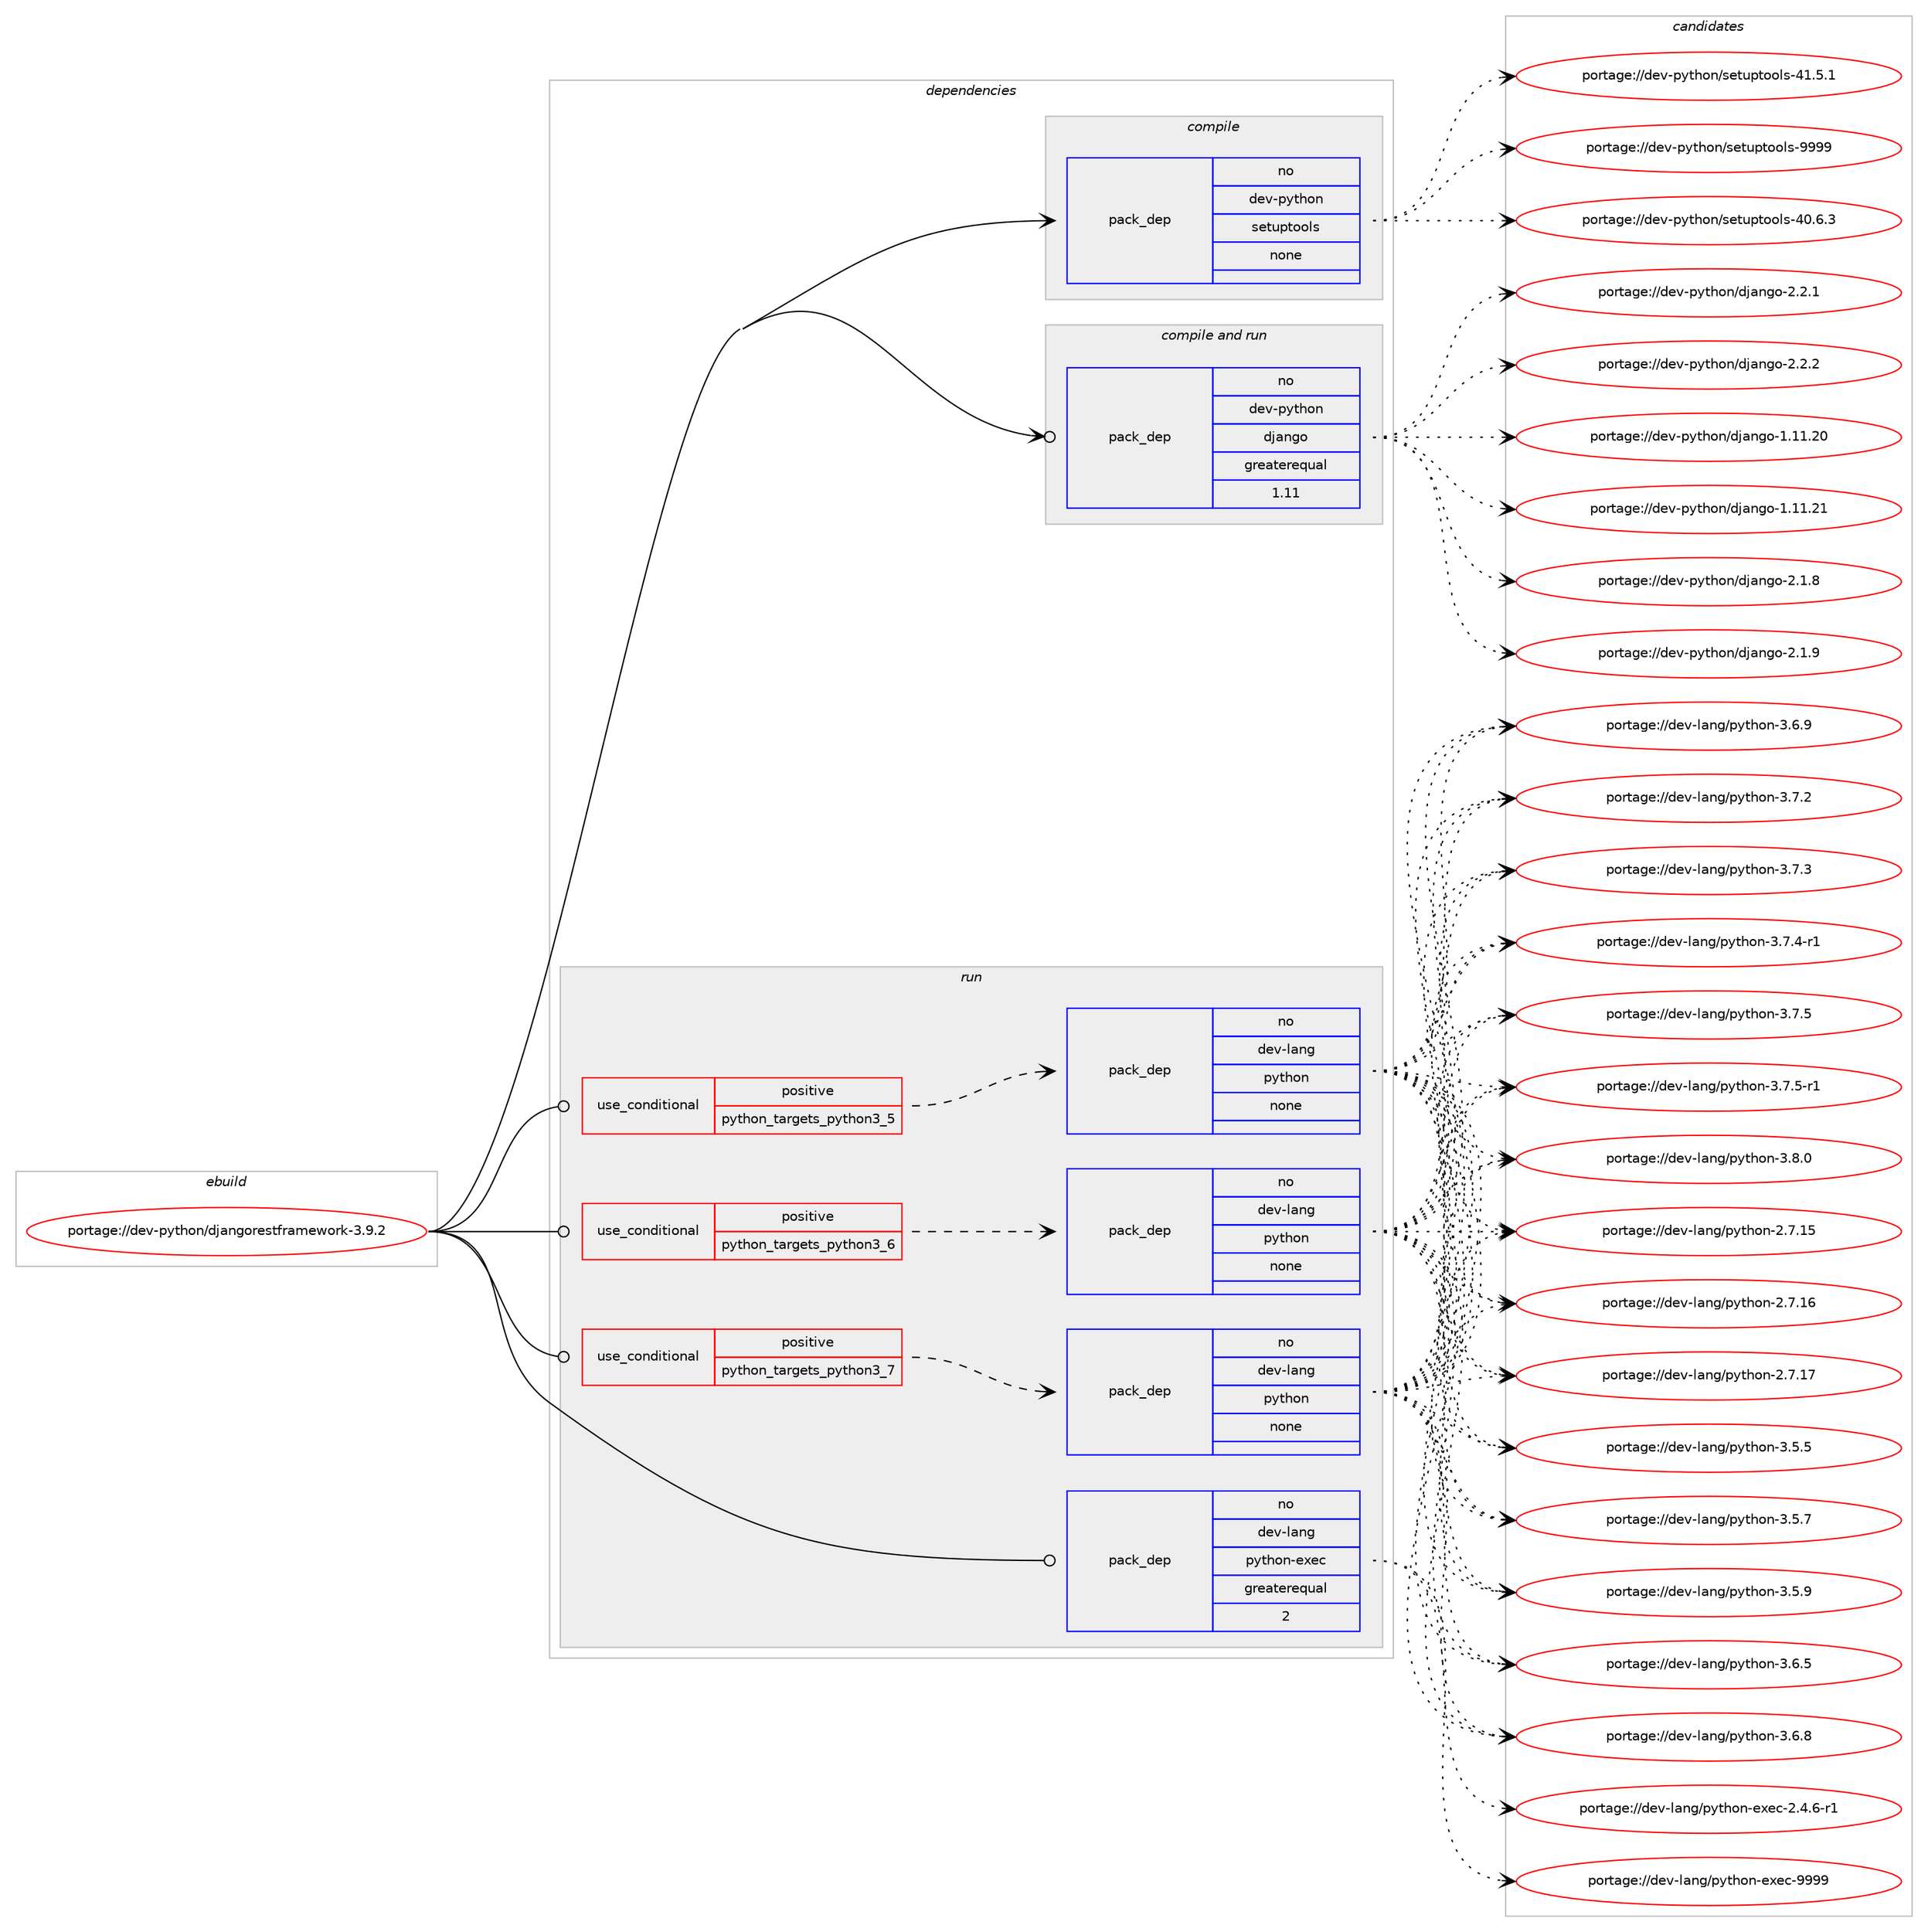 digraph prolog {

# *************
# Graph options
# *************

newrank=true;
concentrate=true;
compound=true;
graph [rankdir=LR,fontname=Helvetica,fontsize=10,ranksep=1.5];#, ranksep=2.5, nodesep=0.2];
edge  [arrowhead=vee];
node  [fontname=Helvetica,fontsize=10];

# **********
# The ebuild
# **********

subgraph cluster_leftcol {
color=gray;
rank=same;
label=<<i>ebuild</i>>;
id [label="portage://dev-python/djangorestframework-3.9.2", color=red, width=4, href="../dev-python/djangorestframework-3.9.2.svg"];
}

# ****************
# The dependencies
# ****************

subgraph cluster_midcol {
color=gray;
label=<<i>dependencies</i>>;
subgraph cluster_compile {
fillcolor="#eeeeee";
style=filled;
label=<<i>compile</i>>;
subgraph pack105819 {
dependency136993 [label=<<TABLE BORDER="0" CELLBORDER="1" CELLSPACING="0" CELLPADDING="4" WIDTH="220"><TR><TD ROWSPAN="6" CELLPADDING="30">pack_dep</TD></TR><TR><TD WIDTH="110">no</TD></TR><TR><TD>dev-python</TD></TR><TR><TD>setuptools</TD></TR><TR><TD>none</TD></TR><TR><TD></TD></TR></TABLE>>, shape=none, color=blue];
}
id:e -> dependency136993:w [weight=20,style="solid",arrowhead="vee"];
}
subgraph cluster_compileandrun {
fillcolor="#eeeeee";
style=filled;
label=<<i>compile and run</i>>;
subgraph pack105820 {
dependency136994 [label=<<TABLE BORDER="0" CELLBORDER="1" CELLSPACING="0" CELLPADDING="4" WIDTH="220"><TR><TD ROWSPAN="6" CELLPADDING="30">pack_dep</TD></TR><TR><TD WIDTH="110">no</TD></TR><TR><TD>dev-python</TD></TR><TR><TD>django</TD></TR><TR><TD>greaterequal</TD></TR><TR><TD>1.11</TD></TR></TABLE>>, shape=none, color=blue];
}
id:e -> dependency136994:w [weight=20,style="solid",arrowhead="odotvee"];
}
subgraph cluster_run {
fillcolor="#eeeeee";
style=filled;
label=<<i>run</i>>;
subgraph cond27861 {
dependency136995 [label=<<TABLE BORDER="0" CELLBORDER="1" CELLSPACING="0" CELLPADDING="4"><TR><TD ROWSPAN="3" CELLPADDING="10">use_conditional</TD></TR><TR><TD>positive</TD></TR><TR><TD>python_targets_python3_5</TD></TR></TABLE>>, shape=none, color=red];
subgraph pack105821 {
dependency136996 [label=<<TABLE BORDER="0" CELLBORDER="1" CELLSPACING="0" CELLPADDING="4" WIDTH="220"><TR><TD ROWSPAN="6" CELLPADDING="30">pack_dep</TD></TR><TR><TD WIDTH="110">no</TD></TR><TR><TD>dev-lang</TD></TR><TR><TD>python</TD></TR><TR><TD>none</TD></TR><TR><TD></TD></TR></TABLE>>, shape=none, color=blue];
}
dependency136995:e -> dependency136996:w [weight=20,style="dashed",arrowhead="vee"];
}
id:e -> dependency136995:w [weight=20,style="solid",arrowhead="odot"];
subgraph cond27862 {
dependency136997 [label=<<TABLE BORDER="0" CELLBORDER="1" CELLSPACING="0" CELLPADDING="4"><TR><TD ROWSPAN="3" CELLPADDING="10">use_conditional</TD></TR><TR><TD>positive</TD></TR><TR><TD>python_targets_python3_6</TD></TR></TABLE>>, shape=none, color=red];
subgraph pack105822 {
dependency136998 [label=<<TABLE BORDER="0" CELLBORDER="1" CELLSPACING="0" CELLPADDING="4" WIDTH="220"><TR><TD ROWSPAN="6" CELLPADDING="30">pack_dep</TD></TR><TR><TD WIDTH="110">no</TD></TR><TR><TD>dev-lang</TD></TR><TR><TD>python</TD></TR><TR><TD>none</TD></TR><TR><TD></TD></TR></TABLE>>, shape=none, color=blue];
}
dependency136997:e -> dependency136998:w [weight=20,style="dashed",arrowhead="vee"];
}
id:e -> dependency136997:w [weight=20,style="solid",arrowhead="odot"];
subgraph cond27863 {
dependency136999 [label=<<TABLE BORDER="0" CELLBORDER="1" CELLSPACING="0" CELLPADDING="4"><TR><TD ROWSPAN="3" CELLPADDING="10">use_conditional</TD></TR><TR><TD>positive</TD></TR><TR><TD>python_targets_python3_7</TD></TR></TABLE>>, shape=none, color=red];
subgraph pack105823 {
dependency137000 [label=<<TABLE BORDER="0" CELLBORDER="1" CELLSPACING="0" CELLPADDING="4" WIDTH="220"><TR><TD ROWSPAN="6" CELLPADDING="30">pack_dep</TD></TR><TR><TD WIDTH="110">no</TD></TR><TR><TD>dev-lang</TD></TR><TR><TD>python</TD></TR><TR><TD>none</TD></TR><TR><TD></TD></TR></TABLE>>, shape=none, color=blue];
}
dependency136999:e -> dependency137000:w [weight=20,style="dashed",arrowhead="vee"];
}
id:e -> dependency136999:w [weight=20,style="solid",arrowhead="odot"];
subgraph pack105824 {
dependency137001 [label=<<TABLE BORDER="0" CELLBORDER="1" CELLSPACING="0" CELLPADDING="4" WIDTH="220"><TR><TD ROWSPAN="6" CELLPADDING="30">pack_dep</TD></TR><TR><TD WIDTH="110">no</TD></TR><TR><TD>dev-lang</TD></TR><TR><TD>python-exec</TD></TR><TR><TD>greaterequal</TD></TR><TR><TD>2</TD></TR></TABLE>>, shape=none, color=blue];
}
id:e -> dependency137001:w [weight=20,style="solid",arrowhead="odot"];
}
}

# **************
# The candidates
# **************

subgraph cluster_choices {
rank=same;
color=gray;
label=<<i>candidates</i>>;

subgraph choice105819 {
color=black;
nodesep=1;
choiceportage100101118451121211161041111104711510111611711211611111110811545524846544651 [label="portage://dev-python/setuptools-40.6.3", color=red, width=4,href="../dev-python/setuptools-40.6.3.svg"];
choiceportage100101118451121211161041111104711510111611711211611111110811545524946534649 [label="portage://dev-python/setuptools-41.5.1", color=red, width=4,href="../dev-python/setuptools-41.5.1.svg"];
choiceportage10010111845112121116104111110471151011161171121161111111081154557575757 [label="portage://dev-python/setuptools-9999", color=red, width=4,href="../dev-python/setuptools-9999.svg"];
dependency136993:e -> choiceportage100101118451121211161041111104711510111611711211611111110811545524846544651:w [style=dotted,weight="100"];
dependency136993:e -> choiceportage100101118451121211161041111104711510111611711211611111110811545524946534649:w [style=dotted,weight="100"];
dependency136993:e -> choiceportage10010111845112121116104111110471151011161171121161111111081154557575757:w [style=dotted,weight="100"];
}
subgraph choice105820 {
color=black;
nodesep=1;
choiceportage1001011184511212111610411111047100106971101031114549464949465048 [label="portage://dev-python/django-1.11.20", color=red, width=4,href="../dev-python/django-1.11.20.svg"];
choiceportage1001011184511212111610411111047100106971101031114549464949465049 [label="portage://dev-python/django-1.11.21", color=red, width=4,href="../dev-python/django-1.11.21.svg"];
choiceportage100101118451121211161041111104710010697110103111455046494656 [label="portage://dev-python/django-2.1.8", color=red, width=4,href="../dev-python/django-2.1.8.svg"];
choiceportage100101118451121211161041111104710010697110103111455046494657 [label="portage://dev-python/django-2.1.9", color=red, width=4,href="../dev-python/django-2.1.9.svg"];
choiceportage100101118451121211161041111104710010697110103111455046504649 [label="portage://dev-python/django-2.2.1", color=red, width=4,href="../dev-python/django-2.2.1.svg"];
choiceportage100101118451121211161041111104710010697110103111455046504650 [label="portage://dev-python/django-2.2.2", color=red, width=4,href="../dev-python/django-2.2.2.svg"];
dependency136994:e -> choiceportage1001011184511212111610411111047100106971101031114549464949465048:w [style=dotted,weight="100"];
dependency136994:e -> choiceportage1001011184511212111610411111047100106971101031114549464949465049:w [style=dotted,weight="100"];
dependency136994:e -> choiceportage100101118451121211161041111104710010697110103111455046494656:w [style=dotted,weight="100"];
dependency136994:e -> choiceportage100101118451121211161041111104710010697110103111455046494657:w [style=dotted,weight="100"];
dependency136994:e -> choiceportage100101118451121211161041111104710010697110103111455046504649:w [style=dotted,weight="100"];
dependency136994:e -> choiceportage100101118451121211161041111104710010697110103111455046504650:w [style=dotted,weight="100"];
}
subgraph choice105821 {
color=black;
nodesep=1;
choiceportage10010111845108971101034711212111610411111045504655464953 [label="portage://dev-lang/python-2.7.15", color=red, width=4,href="../dev-lang/python-2.7.15.svg"];
choiceportage10010111845108971101034711212111610411111045504655464954 [label="portage://dev-lang/python-2.7.16", color=red, width=4,href="../dev-lang/python-2.7.16.svg"];
choiceportage10010111845108971101034711212111610411111045504655464955 [label="portage://dev-lang/python-2.7.17", color=red, width=4,href="../dev-lang/python-2.7.17.svg"];
choiceportage100101118451089711010347112121116104111110455146534653 [label="portage://dev-lang/python-3.5.5", color=red, width=4,href="../dev-lang/python-3.5.5.svg"];
choiceportage100101118451089711010347112121116104111110455146534655 [label="portage://dev-lang/python-3.5.7", color=red, width=4,href="../dev-lang/python-3.5.7.svg"];
choiceportage100101118451089711010347112121116104111110455146534657 [label="portage://dev-lang/python-3.5.9", color=red, width=4,href="../dev-lang/python-3.5.9.svg"];
choiceportage100101118451089711010347112121116104111110455146544653 [label="portage://dev-lang/python-3.6.5", color=red, width=4,href="../dev-lang/python-3.6.5.svg"];
choiceportage100101118451089711010347112121116104111110455146544656 [label="portage://dev-lang/python-3.6.8", color=red, width=4,href="../dev-lang/python-3.6.8.svg"];
choiceportage100101118451089711010347112121116104111110455146544657 [label="portage://dev-lang/python-3.6.9", color=red, width=4,href="../dev-lang/python-3.6.9.svg"];
choiceportage100101118451089711010347112121116104111110455146554650 [label="portage://dev-lang/python-3.7.2", color=red, width=4,href="../dev-lang/python-3.7.2.svg"];
choiceportage100101118451089711010347112121116104111110455146554651 [label="portage://dev-lang/python-3.7.3", color=red, width=4,href="../dev-lang/python-3.7.3.svg"];
choiceportage1001011184510897110103471121211161041111104551465546524511449 [label="portage://dev-lang/python-3.7.4-r1", color=red, width=4,href="../dev-lang/python-3.7.4-r1.svg"];
choiceportage100101118451089711010347112121116104111110455146554653 [label="portage://dev-lang/python-3.7.5", color=red, width=4,href="../dev-lang/python-3.7.5.svg"];
choiceportage1001011184510897110103471121211161041111104551465546534511449 [label="portage://dev-lang/python-3.7.5-r1", color=red, width=4,href="../dev-lang/python-3.7.5-r1.svg"];
choiceportage100101118451089711010347112121116104111110455146564648 [label="portage://dev-lang/python-3.8.0", color=red, width=4,href="../dev-lang/python-3.8.0.svg"];
dependency136996:e -> choiceportage10010111845108971101034711212111610411111045504655464953:w [style=dotted,weight="100"];
dependency136996:e -> choiceportage10010111845108971101034711212111610411111045504655464954:w [style=dotted,weight="100"];
dependency136996:e -> choiceportage10010111845108971101034711212111610411111045504655464955:w [style=dotted,weight="100"];
dependency136996:e -> choiceportage100101118451089711010347112121116104111110455146534653:w [style=dotted,weight="100"];
dependency136996:e -> choiceportage100101118451089711010347112121116104111110455146534655:w [style=dotted,weight="100"];
dependency136996:e -> choiceportage100101118451089711010347112121116104111110455146534657:w [style=dotted,weight="100"];
dependency136996:e -> choiceportage100101118451089711010347112121116104111110455146544653:w [style=dotted,weight="100"];
dependency136996:e -> choiceportage100101118451089711010347112121116104111110455146544656:w [style=dotted,weight="100"];
dependency136996:e -> choiceportage100101118451089711010347112121116104111110455146544657:w [style=dotted,weight="100"];
dependency136996:e -> choiceportage100101118451089711010347112121116104111110455146554650:w [style=dotted,weight="100"];
dependency136996:e -> choiceportage100101118451089711010347112121116104111110455146554651:w [style=dotted,weight="100"];
dependency136996:e -> choiceportage1001011184510897110103471121211161041111104551465546524511449:w [style=dotted,weight="100"];
dependency136996:e -> choiceportage100101118451089711010347112121116104111110455146554653:w [style=dotted,weight="100"];
dependency136996:e -> choiceportage1001011184510897110103471121211161041111104551465546534511449:w [style=dotted,weight="100"];
dependency136996:e -> choiceportage100101118451089711010347112121116104111110455146564648:w [style=dotted,weight="100"];
}
subgraph choice105822 {
color=black;
nodesep=1;
choiceportage10010111845108971101034711212111610411111045504655464953 [label="portage://dev-lang/python-2.7.15", color=red, width=4,href="../dev-lang/python-2.7.15.svg"];
choiceportage10010111845108971101034711212111610411111045504655464954 [label="portage://dev-lang/python-2.7.16", color=red, width=4,href="../dev-lang/python-2.7.16.svg"];
choiceportage10010111845108971101034711212111610411111045504655464955 [label="portage://dev-lang/python-2.7.17", color=red, width=4,href="../dev-lang/python-2.7.17.svg"];
choiceportage100101118451089711010347112121116104111110455146534653 [label="portage://dev-lang/python-3.5.5", color=red, width=4,href="../dev-lang/python-3.5.5.svg"];
choiceportage100101118451089711010347112121116104111110455146534655 [label="portage://dev-lang/python-3.5.7", color=red, width=4,href="../dev-lang/python-3.5.7.svg"];
choiceportage100101118451089711010347112121116104111110455146534657 [label="portage://dev-lang/python-3.5.9", color=red, width=4,href="../dev-lang/python-3.5.9.svg"];
choiceportage100101118451089711010347112121116104111110455146544653 [label="portage://dev-lang/python-3.6.5", color=red, width=4,href="../dev-lang/python-3.6.5.svg"];
choiceportage100101118451089711010347112121116104111110455146544656 [label="portage://dev-lang/python-3.6.8", color=red, width=4,href="../dev-lang/python-3.6.8.svg"];
choiceportage100101118451089711010347112121116104111110455146544657 [label="portage://dev-lang/python-3.6.9", color=red, width=4,href="../dev-lang/python-3.6.9.svg"];
choiceportage100101118451089711010347112121116104111110455146554650 [label="portage://dev-lang/python-3.7.2", color=red, width=4,href="../dev-lang/python-3.7.2.svg"];
choiceportage100101118451089711010347112121116104111110455146554651 [label="portage://dev-lang/python-3.7.3", color=red, width=4,href="../dev-lang/python-3.7.3.svg"];
choiceportage1001011184510897110103471121211161041111104551465546524511449 [label="portage://dev-lang/python-3.7.4-r1", color=red, width=4,href="../dev-lang/python-3.7.4-r1.svg"];
choiceportage100101118451089711010347112121116104111110455146554653 [label="portage://dev-lang/python-3.7.5", color=red, width=4,href="../dev-lang/python-3.7.5.svg"];
choiceportage1001011184510897110103471121211161041111104551465546534511449 [label="portage://dev-lang/python-3.7.5-r1", color=red, width=4,href="../dev-lang/python-3.7.5-r1.svg"];
choiceportage100101118451089711010347112121116104111110455146564648 [label="portage://dev-lang/python-3.8.0", color=red, width=4,href="../dev-lang/python-3.8.0.svg"];
dependency136998:e -> choiceportage10010111845108971101034711212111610411111045504655464953:w [style=dotted,weight="100"];
dependency136998:e -> choiceportage10010111845108971101034711212111610411111045504655464954:w [style=dotted,weight="100"];
dependency136998:e -> choiceportage10010111845108971101034711212111610411111045504655464955:w [style=dotted,weight="100"];
dependency136998:e -> choiceportage100101118451089711010347112121116104111110455146534653:w [style=dotted,weight="100"];
dependency136998:e -> choiceportage100101118451089711010347112121116104111110455146534655:w [style=dotted,weight="100"];
dependency136998:e -> choiceportage100101118451089711010347112121116104111110455146534657:w [style=dotted,weight="100"];
dependency136998:e -> choiceportage100101118451089711010347112121116104111110455146544653:w [style=dotted,weight="100"];
dependency136998:e -> choiceportage100101118451089711010347112121116104111110455146544656:w [style=dotted,weight="100"];
dependency136998:e -> choiceportage100101118451089711010347112121116104111110455146544657:w [style=dotted,weight="100"];
dependency136998:e -> choiceportage100101118451089711010347112121116104111110455146554650:w [style=dotted,weight="100"];
dependency136998:e -> choiceportage100101118451089711010347112121116104111110455146554651:w [style=dotted,weight="100"];
dependency136998:e -> choiceportage1001011184510897110103471121211161041111104551465546524511449:w [style=dotted,weight="100"];
dependency136998:e -> choiceportage100101118451089711010347112121116104111110455146554653:w [style=dotted,weight="100"];
dependency136998:e -> choiceportage1001011184510897110103471121211161041111104551465546534511449:w [style=dotted,weight="100"];
dependency136998:e -> choiceportage100101118451089711010347112121116104111110455146564648:w [style=dotted,weight="100"];
}
subgraph choice105823 {
color=black;
nodesep=1;
choiceportage10010111845108971101034711212111610411111045504655464953 [label="portage://dev-lang/python-2.7.15", color=red, width=4,href="../dev-lang/python-2.7.15.svg"];
choiceportage10010111845108971101034711212111610411111045504655464954 [label="portage://dev-lang/python-2.7.16", color=red, width=4,href="../dev-lang/python-2.7.16.svg"];
choiceportage10010111845108971101034711212111610411111045504655464955 [label="portage://dev-lang/python-2.7.17", color=red, width=4,href="../dev-lang/python-2.7.17.svg"];
choiceportage100101118451089711010347112121116104111110455146534653 [label="portage://dev-lang/python-3.5.5", color=red, width=4,href="../dev-lang/python-3.5.5.svg"];
choiceportage100101118451089711010347112121116104111110455146534655 [label="portage://dev-lang/python-3.5.7", color=red, width=4,href="../dev-lang/python-3.5.7.svg"];
choiceportage100101118451089711010347112121116104111110455146534657 [label="portage://dev-lang/python-3.5.9", color=red, width=4,href="../dev-lang/python-3.5.9.svg"];
choiceportage100101118451089711010347112121116104111110455146544653 [label="portage://dev-lang/python-3.6.5", color=red, width=4,href="../dev-lang/python-3.6.5.svg"];
choiceportage100101118451089711010347112121116104111110455146544656 [label="portage://dev-lang/python-3.6.8", color=red, width=4,href="../dev-lang/python-3.6.8.svg"];
choiceportage100101118451089711010347112121116104111110455146544657 [label="portage://dev-lang/python-3.6.9", color=red, width=4,href="../dev-lang/python-3.6.9.svg"];
choiceportage100101118451089711010347112121116104111110455146554650 [label="portage://dev-lang/python-3.7.2", color=red, width=4,href="../dev-lang/python-3.7.2.svg"];
choiceportage100101118451089711010347112121116104111110455146554651 [label="portage://dev-lang/python-3.7.3", color=red, width=4,href="../dev-lang/python-3.7.3.svg"];
choiceportage1001011184510897110103471121211161041111104551465546524511449 [label="portage://dev-lang/python-3.7.4-r1", color=red, width=4,href="../dev-lang/python-3.7.4-r1.svg"];
choiceportage100101118451089711010347112121116104111110455146554653 [label="portage://dev-lang/python-3.7.5", color=red, width=4,href="../dev-lang/python-3.7.5.svg"];
choiceportage1001011184510897110103471121211161041111104551465546534511449 [label="portage://dev-lang/python-3.7.5-r1", color=red, width=4,href="../dev-lang/python-3.7.5-r1.svg"];
choiceportage100101118451089711010347112121116104111110455146564648 [label="portage://dev-lang/python-3.8.0", color=red, width=4,href="../dev-lang/python-3.8.0.svg"];
dependency137000:e -> choiceportage10010111845108971101034711212111610411111045504655464953:w [style=dotted,weight="100"];
dependency137000:e -> choiceportage10010111845108971101034711212111610411111045504655464954:w [style=dotted,weight="100"];
dependency137000:e -> choiceportage10010111845108971101034711212111610411111045504655464955:w [style=dotted,weight="100"];
dependency137000:e -> choiceportage100101118451089711010347112121116104111110455146534653:w [style=dotted,weight="100"];
dependency137000:e -> choiceportage100101118451089711010347112121116104111110455146534655:w [style=dotted,weight="100"];
dependency137000:e -> choiceportage100101118451089711010347112121116104111110455146534657:w [style=dotted,weight="100"];
dependency137000:e -> choiceportage100101118451089711010347112121116104111110455146544653:w [style=dotted,weight="100"];
dependency137000:e -> choiceportage100101118451089711010347112121116104111110455146544656:w [style=dotted,weight="100"];
dependency137000:e -> choiceportage100101118451089711010347112121116104111110455146544657:w [style=dotted,weight="100"];
dependency137000:e -> choiceportage100101118451089711010347112121116104111110455146554650:w [style=dotted,weight="100"];
dependency137000:e -> choiceportage100101118451089711010347112121116104111110455146554651:w [style=dotted,weight="100"];
dependency137000:e -> choiceportage1001011184510897110103471121211161041111104551465546524511449:w [style=dotted,weight="100"];
dependency137000:e -> choiceportage100101118451089711010347112121116104111110455146554653:w [style=dotted,weight="100"];
dependency137000:e -> choiceportage1001011184510897110103471121211161041111104551465546534511449:w [style=dotted,weight="100"];
dependency137000:e -> choiceportage100101118451089711010347112121116104111110455146564648:w [style=dotted,weight="100"];
}
subgraph choice105824 {
color=black;
nodesep=1;
choiceportage10010111845108971101034711212111610411111045101120101994550465246544511449 [label="portage://dev-lang/python-exec-2.4.6-r1", color=red, width=4,href="../dev-lang/python-exec-2.4.6-r1.svg"];
choiceportage10010111845108971101034711212111610411111045101120101994557575757 [label="portage://dev-lang/python-exec-9999", color=red, width=4,href="../dev-lang/python-exec-9999.svg"];
dependency137001:e -> choiceportage10010111845108971101034711212111610411111045101120101994550465246544511449:w [style=dotted,weight="100"];
dependency137001:e -> choiceportage10010111845108971101034711212111610411111045101120101994557575757:w [style=dotted,weight="100"];
}
}

}
